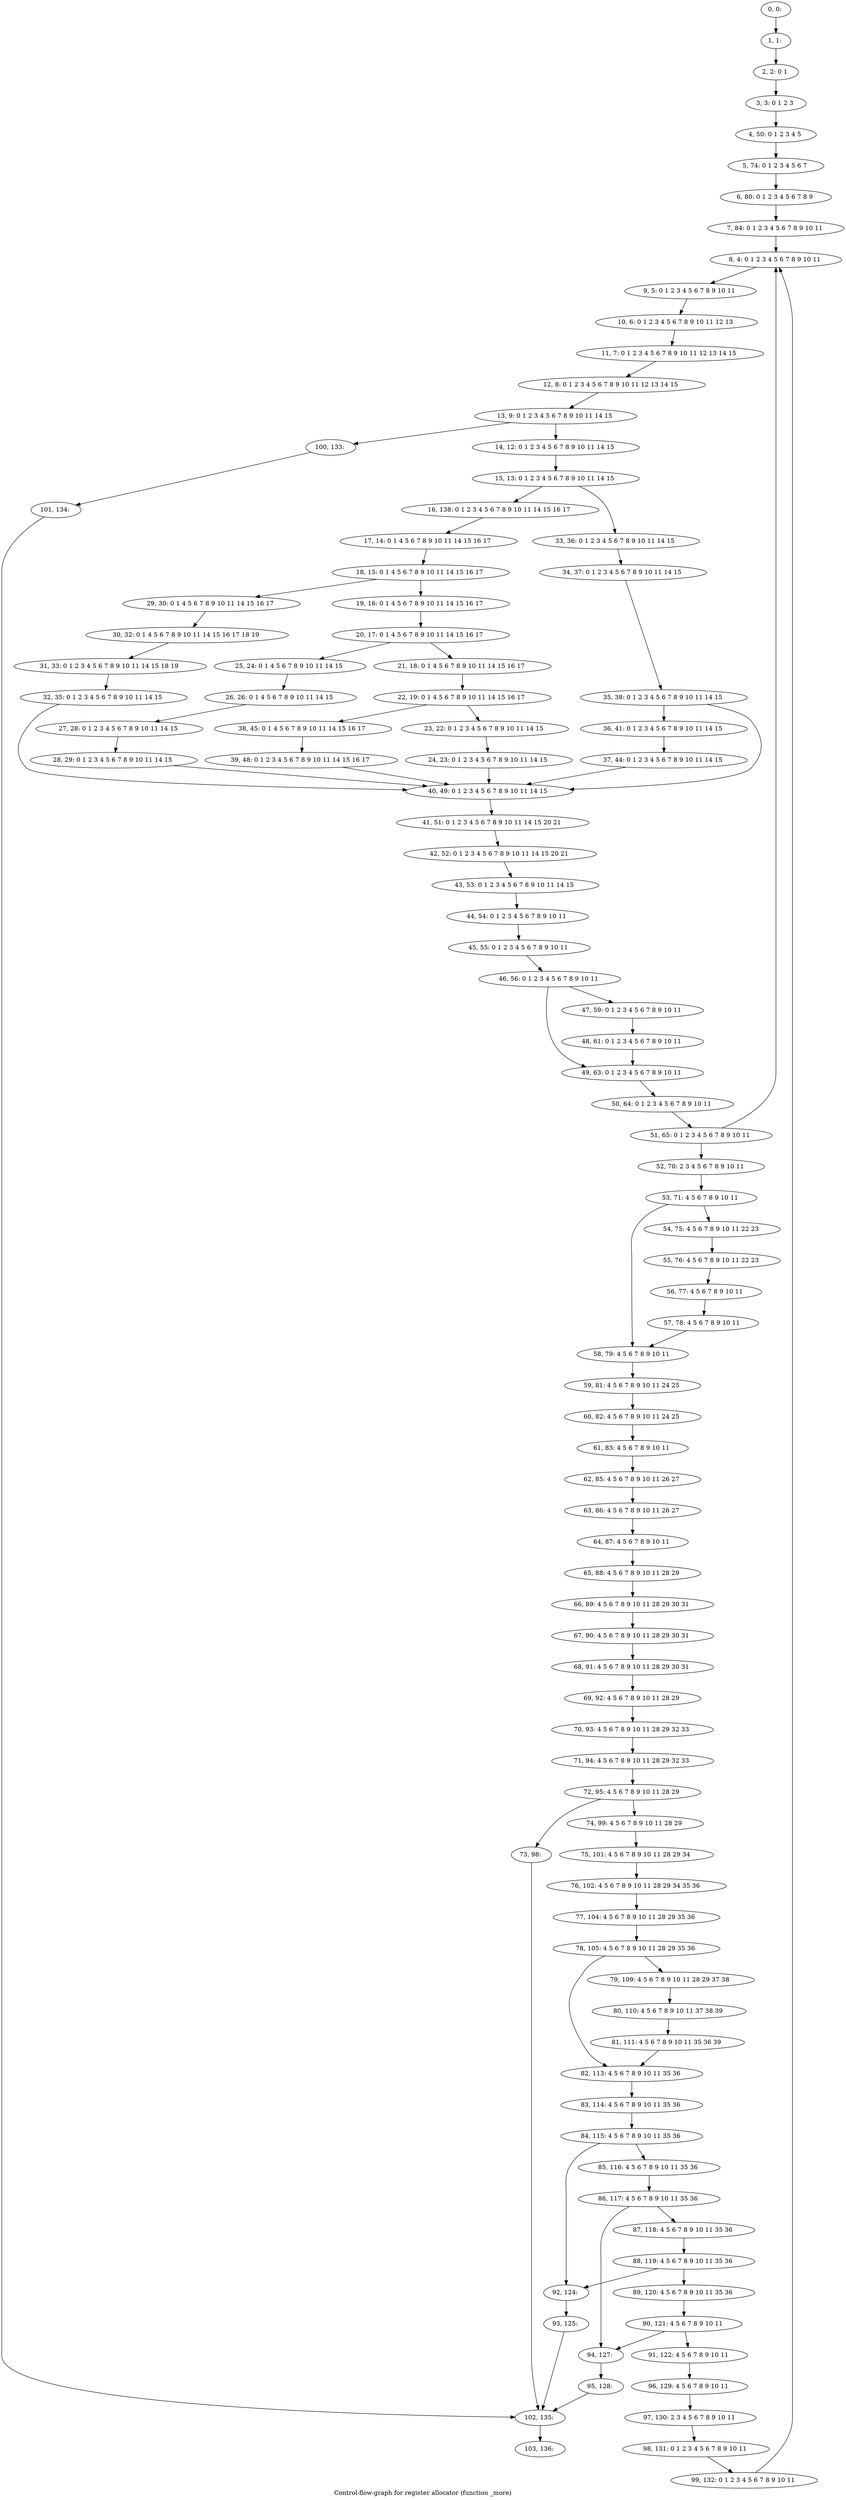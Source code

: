 digraph G {
graph [label="Control-flow-graph for register allocator (function _more)"]
0[label="0, 0: "];
1[label="1, 1: "];
2[label="2, 2: 0 1 "];
3[label="3, 3: 0 1 2 3 "];
4[label="4, 50: 0 1 2 3 4 5 "];
5[label="5, 74: 0 1 2 3 4 5 6 7 "];
6[label="6, 80: 0 1 2 3 4 5 6 7 8 9 "];
7[label="7, 84: 0 1 2 3 4 5 6 7 8 9 10 11 "];
8[label="8, 4: 0 1 2 3 4 5 6 7 8 9 10 11 "];
9[label="9, 5: 0 1 2 3 4 5 6 7 8 9 10 11 "];
10[label="10, 6: 0 1 2 3 4 5 6 7 8 9 10 11 12 13 "];
11[label="11, 7: 0 1 2 3 4 5 6 7 8 9 10 11 12 13 14 15 "];
12[label="12, 8: 0 1 2 3 4 5 6 7 8 9 10 11 12 13 14 15 "];
13[label="13, 9: 0 1 2 3 4 5 6 7 8 9 10 11 14 15 "];
14[label="14, 12: 0 1 2 3 4 5 6 7 8 9 10 11 14 15 "];
15[label="15, 13: 0 1 2 3 4 5 6 7 8 9 10 11 14 15 "];
16[label="16, 138: 0 1 2 3 4 5 6 7 8 9 10 11 14 15 16 17 "];
17[label="17, 14: 0 1 4 5 6 7 8 9 10 11 14 15 16 17 "];
18[label="18, 15: 0 1 4 5 6 7 8 9 10 11 14 15 16 17 "];
19[label="19, 16: 0 1 4 5 6 7 8 9 10 11 14 15 16 17 "];
20[label="20, 17: 0 1 4 5 6 7 8 9 10 11 14 15 16 17 "];
21[label="21, 18: 0 1 4 5 6 7 8 9 10 11 14 15 16 17 "];
22[label="22, 19: 0 1 4 5 6 7 8 9 10 11 14 15 16 17 "];
23[label="23, 22: 0 1 2 3 4 5 6 7 8 9 10 11 14 15 "];
24[label="24, 23: 0 1 2 3 4 5 6 7 8 9 10 11 14 15 "];
25[label="25, 24: 0 1 4 5 6 7 8 9 10 11 14 15 "];
26[label="26, 26: 0 1 4 5 6 7 8 9 10 11 14 15 "];
27[label="27, 28: 0 1 2 3 4 5 6 7 8 9 10 11 14 15 "];
28[label="28, 29: 0 1 2 3 4 5 6 7 8 9 10 11 14 15 "];
29[label="29, 30: 0 1 4 5 6 7 8 9 10 11 14 15 16 17 "];
30[label="30, 32: 0 1 4 5 6 7 8 9 10 11 14 15 16 17 18 19 "];
31[label="31, 33: 0 1 2 3 4 5 6 7 8 9 10 11 14 15 18 19 "];
32[label="32, 35: 0 1 2 3 4 5 6 7 8 9 10 11 14 15 "];
33[label="33, 36: 0 1 2 3 4 5 6 7 8 9 10 11 14 15 "];
34[label="34, 37: 0 1 2 3 4 5 6 7 8 9 10 11 14 15 "];
35[label="35, 38: 0 1 2 3 4 5 6 7 8 9 10 11 14 15 "];
36[label="36, 41: 0 1 2 3 4 5 6 7 8 9 10 11 14 15 "];
37[label="37, 44: 0 1 2 3 4 5 6 7 8 9 10 11 14 15 "];
38[label="38, 45: 0 1 4 5 6 7 8 9 10 11 14 15 16 17 "];
39[label="39, 48: 0 1 2 3 4 5 6 7 8 9 10 11 14 15 16 17 "];
40[label="40, 49: 0 1 2 3 4 5 6 7 8 9 10 11 14 15 "];
41[label="41, 51: 0 1 2 3 4 5 6 7 8 9 10 11 14 15 20 21 "];
42[label="42, 52: 0 1 2 3 4 5 6 7 8 9 10 11 14 15 20 21 "];
43[label="43, 53: 0 1 2 3 4 5 6 7 8 9 10 11 14 15 "];
44[label="44, 54: 0 1 2 3 4 5 6 7 8 9 10 11 "];
45[label="45, 55: 0 1 2 3 4 5 6 7 8 9 10 11 "];
46[label="46, 56: 0 1 2 3 4 5 6 7 8 9 10 11 "];
47[label="47, 59: 0 1 2 3 4 5 6 7 8 9 10 11 "];
48[label="48, 61: 0 1 2 3 4 5 6 7 8 9 10 11 "];
49[label="49, 63: 0 1 2 3 4 5 6 7 8 9 10 11 "];
50[label="50, 64: 0 1 2 3 4 5 6 7 8 9 10 11 "];
51[label="51, 65: 0 1 2 3 4 5 6 7 8 9 10 11 "];
52[label="52, 70: 2 3 4 5 6 7 8 9 10 11 "];
53[label="53, 71: 4 5 6 7 8 9 10 11 "];
54[label="54, 75: 4 5 6 7 8 9 10 11 22 23 "];
55[label="55, 76: 4 5 6 7 8 9 10 11 22 23 "];
56[label="56, 77: 4 5 6 7 8 9 10 11 "];
57[label="57, 78: 4 5 6 7 8 9 10 11 "];
58[label="58, 79: 4 5 6 7 8 9 10 11 "];
59[label="59, 81: 4 5 6 7 8 9 10 11 24 25 "];
60[label="60, 82: 4 5 6 7 8 9 10 11 24 25 "];
61[label="61, 83: 4 5 6 7 8 9 10 11 "];
62[label="62, 85: 4 5 6 7 8 9 10 11 26 27 "];
63[label="63, 86: 4 5 6 7 8 9 10 11 26 27 "];
64[label="64, 87: 4 5 6 7 8 9 10 11 "];
65[label="65, 88: 4 5 6 7 8 9 10 11 28 29 "];
66[label="66, 89: 4 5 6 7 8 9 10 11 28 29 30 31 "];
67[label="67, 90: 4 5 6 7 8 9 10 11 28 29 30 31 "];
68[label="68, 91: 4 5 6 7 8 9 10 11 28 29 30 31 "];
69[label="69, 92: 4 5 6 7 8 9 10 11 28 29 "];
70[label="70, 93: 4 5 6 7 8 9 10 11 28 29 32 33 "];
71[label="71, 94: 4 5 6 7 8 9 10 11 28 29 32 33 "];
72[label="72, 95: 4 5 6 7 8 9 10 11 28 29 "];
73[label="73, 98: "];
74[label="74, 99: 4 5 6 7 8 9 10 11 28 29 "];
75[label="75, 101: 4 5 6 7 8 9 10 11 28 29 34 "];
76[label="76, 102: 4 5 6 7 8 9 10 11 28 29 34 35 36 "];
77[label="77, 104: 4 5 6 7 8 9 10 11 28 29 35 36 "];
78[label="78, 105: 4 5 6 7 8 9 10 11 28 29 35 36 "];
79[label="79, 109: 4 5 6 7 8 9 10 11 28 29 37 38 "];
80[label="80, 110: 4 5 6 7 8 9 10 11 37 38 39 "];
81[label="81, 111: 4 5 6 7 8 9 10 11 35 36 39 "];
82[label="82, 113: 4 5 6 7 8 9 10 11 35 36 "];
83[label="83, 114: 4 5 6 7 8 9 10 11 35 36 "];
84[label="84, 115: 4 5 6 7 8 9 10 11 35 36 "];
85[label="85, 116: 4 5 6 7 8 9 10 11 35 36 "];
86[label="86, 117: 4 5 6 7 8 9 10 11 35 36 "];
87[label="87, 118: 4 5 6 7 8 9 10 11 35 36 "];
88[label="88, 119: 4 5 6 7 8 9 10 11 35 36 "];
89[label="89, 120: 4 5 6 7 8 9 10 11 35 36 "];
90[label="90, 121: 4 5 6 7 8 9 10 11 "];
91[label="91, 122: 4 5 6 7 8 9 10 11 "];
92[label="92, 124: "];
93[label="93, 125: "];
94[label="94, 127: "];
95[label="95, 128: "];
96[label="96, 129: 4 5 6 7 8 9 10 11 "];
97[label="97, 130: 2 3 4 5 6 7 8 9 10 11 "];
98[label="98, 131: 0 1 2 3 4 5 6 7 8 9 10 11 "];
99[label="99, 132: 0 1 2 3 4 5 6 7 8 9 10 11 "];
100[label="100, 133: "];
101[label="101, 134: "];
102[label="102, 135: "];
103[label="103, 136: "];
0->1 ;
1->2 ;
2->3 ;
3->4 ;
4->5 ;
5->6 ;
6->7 ;
7->8 ;
8->9 ;
9->10 ;
10->11 ;
11->12 ;
12->13 ;
13->14 ;
13->100 ;
14->15 ;
15->16 ;
15->33 ;
16->17 ;
17->18 ;
18->19 ;
18->29 ;
19->20 ;
20->21 ;
20->25 ;
21->22 ;
22->23 ;
22->38 ;
23->24 ;
24->40 ;
25->26 ;
26->27 ;
27->28 ;
28->40 ;
29->30 ;
30->31 ;
31->32 ;
32->40 ;
33->34 ;
34->35 ;
35->36 ;
35->40 ;
36->37 ;
37->40 ;
38->39 ;
39->40 ;
40->41 ;
41->42 ;
42->43 ;
43->44 ;
44->45 ;
45->46 ;
46->47 ;
46->49 ;
47->48 ;
48->49 ;
49->50 ;
50->51 ;
51->52 ;
51->8 ;
52->53 ;
53->54 ;
53->58 ;
54->55 ;
55->56 ;
56->57 ;
57->58 ;
58->59 ;
59->60 ;
60->61 ;
61->62 ;
62->63 ;
63->64 ;
64->65 ;
65->66 ;
66->67 ;
67->68 ;
68->69 ;
69->70 ;
70->71 ;
71->72 ;
72->73 ;
72->74 ;
73->102 ;
74->75 ;
75->76 ;
76->77 ;
77->78 ;
78->79 ;
78->82 ;
79->80 ;
80->81 ;
81->82 ;
82->83 ;
83->84 ;
84->85 ;
84->92 ;
85->86 ;
86->87 ;
86->94 ;
87->88 ;
88->89 ;
88->92 ;
89->90 ;
90->91 ;
90->94 ;
91->96 ;
92->93 ;
93->102 ;
94->95 ;
95->102 ;
96->97 ;
97->98 ;
98->99 ;
99->8 ;
100->101 ;
101->102 ;
102->103 ;
}
